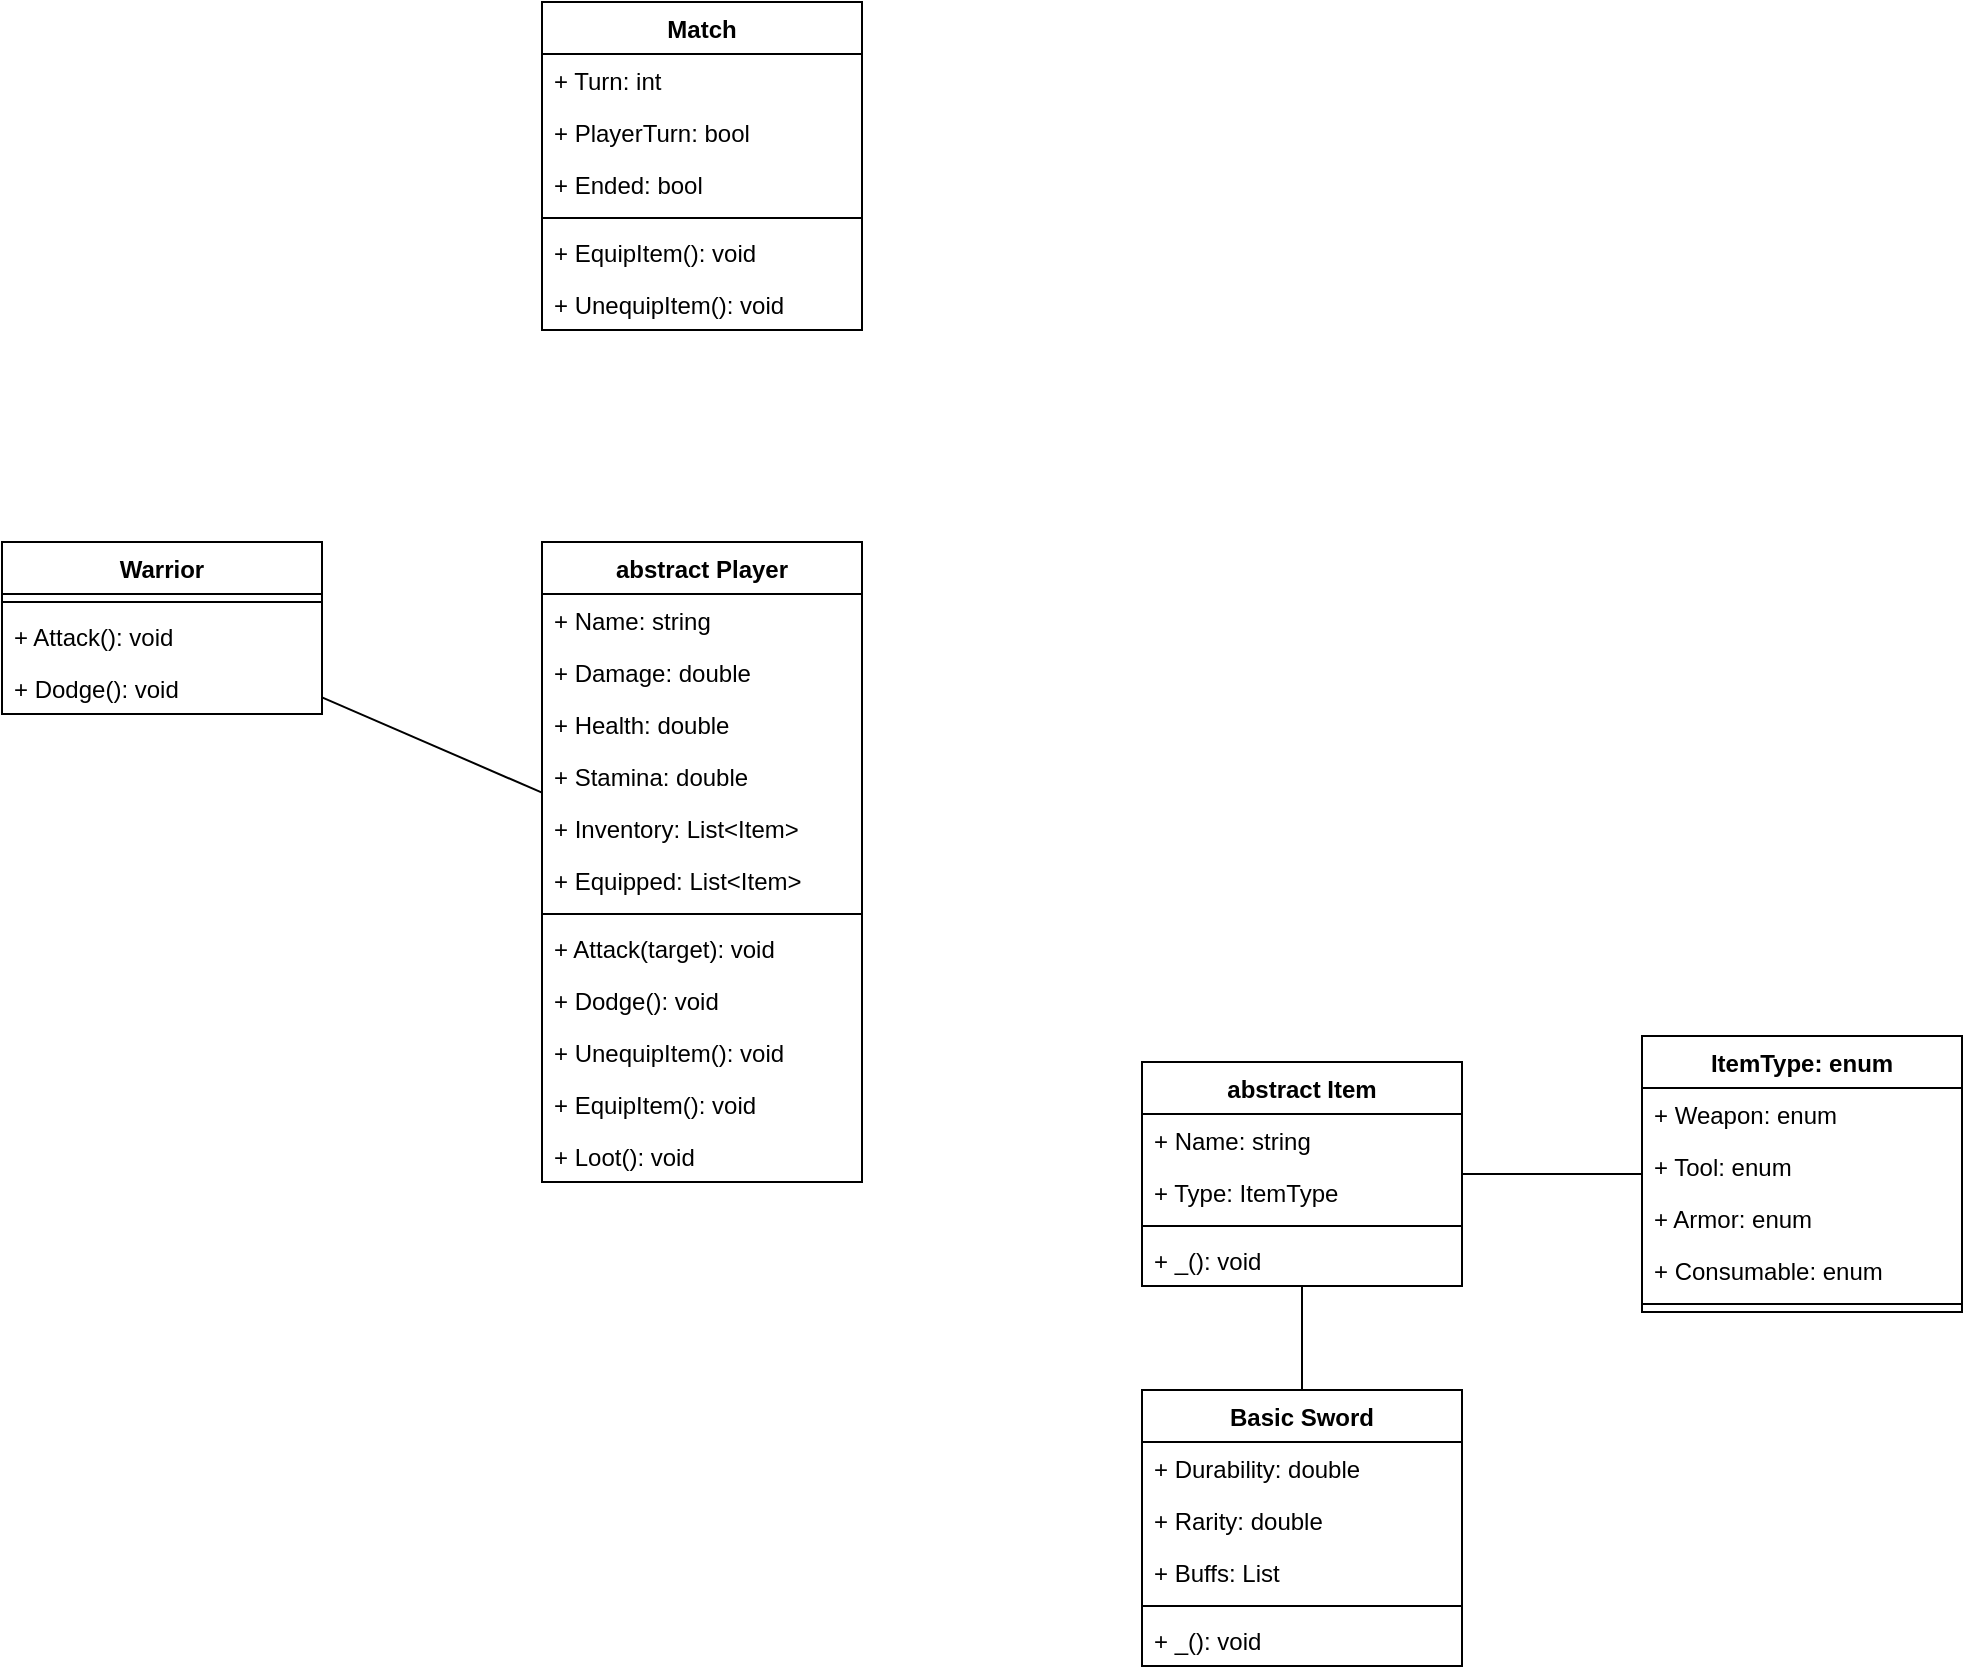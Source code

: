 <mxfile version="24.0.1" type="github">
  <diagram name="Page-1" id="MeyrracWhXUNVt6unw4a">
    <mxGraphModel dx="2497" dy="1957" grid="1" gridSize="10" guides="1" tooltips="1" connect="1" arrows="1" fold="1" page="1" pageScale="1" pageWidth="850" pageHeight="1100" math="0" shadow="0">
      <root>
        <mxCell id="0" />
        <mxCell id="1" parent="0" />
        <mxCell id="INNAvhgCXLDtdrIr72iL-7" value="abstract Player" style="swimlane;fontStyle=1;align=center;verticalAlign=top;childLayout=stackLayout;horizontal=1;startSize=26;horizontalStack=0;resizeParent=1;resizeParentMax=0;resizeLast=0;collapsible=1;marginBottom=0;whiteSpace=wrap;html=1;" parent="1" vertex="1">
          <mxGeometry x="80" y="140" width="160" height="320" as="geometry" />
        </mxCell>
        <mxCell id="INNAvhgCXLDtdrIr72iL-11" value="+ Name: string" style="text;strokeColor=none;fillColor=none;align=left;verticalAlign=top;spacingLeft=4;spacingRight=4;overflow=hidden;rotatable=0;points=[[0,0.5],[1,0.5]];portConstraint=eastwest;whiteSpace=wrap;html=1;" parent="INNAvhgCXLDtdrIr72iL-7" vertex="1">
          <mxGeometry y="26" width="160" height="26" as="geometry" />
        </mxCell>
        <mxCell id="INNAvhgCXLDtdrIr72iL-15" value="+ Damage: double" style="text;strokeColor=none;fillColor=none;align=left;verticalAlign=top;spacingLeft=4;spacingRight=4;overflow=hidden;rotatable=0;points=[[0,0.5],[1,0.5]];portConstraint=eastwest;whiteSpace=wrap;html=1;" parent="INNAvhgCXLDtdrIr72iL-7" vertex="1">
          <mxGeometry y="52" width="160" height="26" as="geometry" />
        </mxCell>
        <mxCell id="INNAvhgCXLDtdrIr72iL-12" value="+ Health: double" style="text;strokeColor=none;fillColor=none;align=left;verticalAlign=top;spacingLeft=4;spacingRight=4;overflow=hidden;rotatable=0;points=[[0,0.5],[1,0.5]];portConstraint=eastwest;whiteSpace=wrap;html=1;" parent="INNAvhgCXLDtdrIr72iL-7" vertex="1">
          <mxGeometry y="78" width="160" height="26" as="geometry" />
        </mxCell>
        <mxCell id="INNAvhgCXLDtdrIr72iL-13" value="+ Stamina: double" style="text;strokeColor=none;fillColor=none;align=left;verticalAlign=top;spacingLeft=4;spacingRight=4;overflow=hidden;rotatable=0;points=[[0,0.5],[1,0.5]];portConstraint=eastwest;whiteSpace=wrap;html=1;" parent="INNAvhgCXLDtdrIr72iL-7" vertex="1">
          <mxGeometry y="104" width="160" height="26" as="geometry" />
        </mxCell>
        <mxCell id="INNAvhgCXLDtdrIr72iL-8" value="+ Inventory: List&amp;lt;Item&amp;gt;&lt;div&gt;&lt;br&gt;&lt;/div&gt;" style="text;strokeColor=none;fillColor=none;align=left;verticalAlign=top;spacingLeft=4;spacingRight=4;overflow=hidden;rotatable=0;points=[[0,0.5],[1,0.5]];portConstraint=eastwest;whiteSpace=wrap;html=1;" parent="INNAvhgCXLDtdrIr72iL-7" vertex="1">
          <mxGeometry y="130" width="160" height="26" as="geometry" />
        </mxCell>
        <mxCell id="INNAvhgCXLDtdrIr72iL-33" value="+ Equipped: List&amp;lt;Item&amp;gt;" style="text;strokeColor=none;fillColor=none;align=left;verticalAlign=top;spacingLeft=4;spacingRight=4;overflow=hidden;rotatable=0;points=[[0,0.5],[1,0.5]];portConstraint=eastwest;whiteSpace=wrap;html=1;" parent="INNAvhgCXLDtdrIr72iL-7" vertex="1">
          <mxGeometry y="156" width="160" height="26" as="geometry" />
        </mxCell>
        <mxCell id="INNAvhgCXLDtdrIr72iL-9" value="" style="line;strokeWidth=1;fillColor=none;align=left;verticalAlign=middle;spacingTop=-1;spacingLeft=3;spacingRight=3;rotatable=0;labelPosition=right;points=[];portConstraint=eastwest;strokeColor=inherit;" parent="INNAvhgCXLDtdrIr72iL-7" vertex="1">
          <mxGeometry y="182" width="160" height="8" as="geometry" />
        </mxCell>
        <mxCell id="INNAvhgCXLDtdrIr72iL-10" value="+ Attack(target): void" style="text;strokeColor=none;fillColor=none;align=left;verticalAlign=top;spacingLeft=4;spacingRight=4;overflow=hidden;rotatable=0;points=[[0,0.5],[1,0.5]];portConstraint=eastwest;whiteSpace=wrap;html=1;" parent="INNAvhgCXLDtdrIr72iL-7" vertex="1">
          <mxGeometry y="190" width="160" height="26" as="geometry" />
        </mxCell>
        <mxCell id="INNAvhgCXLDtdrIr72iL-14" value="+ Dodge(): void" style="text;strokeColor=none;fillColor=none;align=left;verticalAlign=top;spacingLeft=4;spacingRight=4;overflow=hidden;rotatable=0;points=[[0,0.5],[1,0.5]];portConstraint=eastwest;whiteSpace=wrap;html=1;" parent="INNAvhgCXLDtdrIr72iL-7" vertex="1">
          <mxGeometry y="216" width="160" height="26" as="geometry" />
        </mxCell>
        <mxCell id="INNAvhgCXLDtdrIr72iL-26" value="+ UnequipItem(): void" style="text;strokeColor=none;fillColor=none;align=left;verticalAlign=top;spacingLeft=4;spacingRight=4;overflow=hidden;rotatable=0;points=[[0,0.5],[1,0.5]];portConstraint=eastwest;whiteSpace=wrap;html=1;" parent="INNAvhgCXLDtdrIr72iL-7" vertex="1">
          <mxGeometry y="242" width="160" height="26" as="geometry" />
        </mxCell>
        <mxCell id="INNAvhgCXLDtdrIr72iL-25" value="+ EquipItem(): void" style="text;strokeColor=none;fillColor=none;align=left;verticalAlign=top;spacingLeft=4;spacingRight=4;overflow=hidden;rotatable=0;points=[[0,0.5],[1,0.5]];portConstraint=eastwest;whiteSpace=wrap;html=1;" parent="INNAvhgCXLDtdrIr72iL-7" vertex="1">
          <mxGeometry y="268" width="160" height="26" as="geometry" />
        </mxCell>
        <mxCell id="INNAvhgCXLDtdrIr72iL-77" value="+ Loot(): void" style="text;strokeColor=none;fillColor=none;align=left;verticalAlign=top;spacingLeft=4;spacingRight=4;overflow=hidden;rotatable=0;points=[[0,0.5],[1,0.5]];portConstraint=eastwest;whiteSpace=wrap;html=1;" parent="INNAvhgCXLDtdrIr72iL-7" vertex="1">
          <mxGeometry y="294" width="160" height="26" as="geometry" />
        </mxCell>
        <mxCell id="INNAvhgCXLDtdrIr72iL-27" value="abstract Item" style="swimlane;fontStyle=1;align=center;verticalAlign=top;childLayout=stackLayout;horizontal=1;startSize=26;horizontalStack=0;resizeParent=1;resizeParentMax=0;resizeLast=0;collapsible=1;marginBottom=0;whiteSpace=wrap;html=1;" parent="1" vertex="1">
          <mxGeometry x="380" y="400" width="160" height="112" as="geometry">
            <mxRectangle x="380" y="330" width="110" height="30" as="alternateBounds" />
          </mxGeometry>
        </mxCell>
        <mxCell id="INNAvhgCXLDtdrIr72iL-28" value="+ Name: string" style="text;strokeColor=none;fillColor=none;align=left;verticalAlign=top;spacingLeft=4;spacingRight=4;overflow=hidden;rotatable=0;points=[[0,0.5],[1,0.5]];portConstraint=eastwest;whiteSpace=wrap;html=1;" parent="INNAvhgCXLDtdrIr72iL-27" vertex="1">
          <mxGeometry y="26" width="160" height="26" as="geometry" />
        </mxCell>
        <mxCell id="INNAvhgCXLDtdrIr72iL-32" value="+ Type: ItemType" style="text;strokeColor=none;fillColor=none;align=left;verticalAlign=top;spacingLeft=4;spacingRight=4;overflow=hidden;rotatable=0;points=[[0,0.5],[1,0.5]];portConstraint=eastwest;whiteSpace=wrap;html=1;" parent="INNAvhgCXLDtdrIr72iL-27" vertex="1">
          <mxGeometry y="52" width="160" height="26" as="geometry" />
        </mxCell>
        <mxCell id="INNAvhgCXLDtdrIr72iL-29" value="" style="line;strokeWidth=1;fillColor=none;align=left;verticalAlign=middle;spacingTop=-1;spacingLeft=3;spacingRight=3;rotatable=0;labelPosition=right;points=[];portConstraint=eastwest;strokeColor=inherit;" parent="INNAvhgCXLDtdrIr72iL-27" vertex="1">
          <mxGeometry y="78" width="160" height="8" as="geometry" />
        </mxCell>
        <mxCell id="INNAvhgCXLDtdrIr72iL-31" value="+ _(): void" style="text;strokeColor=none;fillColor=none;align=left;verticalAlign=top;spacingLeft=4;spacingRight=4;overflow=hidden;rotatable=0;points=[[0,0.5],[1,0.5]];portConstraint=eastwest;whiteSpace=wrap;html=1;" parent="INNAvhgCXLDtdrIr72iL-27" vertex="1">
          <mxGeometry y="86" width="160" height="26" as="geometry" />
        </mxCell>
        <mxCell id="INNAvhgCXLDtdrIr72iL-35" value="Basic Sword" style="swimlane;fontStyle=1;align=center;verticalAlign=top;childLayout=stackLayout;horizontal=1;startSize=26;horizontalStack=0;resizeParent=1;resizeParentMax=0;resizeLast=0;collapsible=1;marginBottom=0;whiteSpace=wrap;html=1;" parent="1" vertex="1">
          <mxGeometry x="380" y="564" width="160" height="138" as="geometry">
            <mxRectangle x="380" y="330" width="110" height="30" as="alternateBounds" />
          </mxGeometry>
        </mxCell>
        <mxCell id="INNAvhgCXLDtdrIr72iL-42" value="+ Durability: double" style="text;strokeColor=none;fillColor=none;align=left;verticalAlign=top;spacingLeft=4;spacingRight=4;overflow=hidden;rotatable=0;points=[[0,0.5],[1,0.5]];portConstraint=eastwest;whiteSpace=wrap;html=1;" parent="INNAvhgCXLDtdrIr72iL-35" vertex="1">
          <mxGeometry y="26" width="160" height="26" as="geometry" />
        </mxCell>
        <mxCell id="XPVsZNcO-LbTjGqOtgtG-1" value="+ Rarity: double" style="text;strokeColor=none;fillColor=none;align=left;verticalAlign=top;spacingLeft=4;spacingRight=4;overflow=hidden;rotatable=0;points=[[0,0.5],[1,0.5]];portConstraint=eastwest;whiteSpace=wrap;html=1;" vertex="1" parent="INNAvhgCXLDtdrIr72iL-35">
          <mxGeometry y="52" width="160" height="26" as="geometry" />
        </mxCell>
        <mxCell id="INNAvhgCXLDtdrIr72iL-16" value="+ Buffs: List" style="text;strokeColor=none;fillColor=none;align=left;verticalAlign=top;spacingLeft=4;spacingRight=4;overflow=hidden;rotatable=0;points=[[0,0.5],[1,0.5]];portConstraint=eastwest;whiteSpace=wrap;html=1;" parent="INNAvhgCXLDtdrIr72iL-35" vertex="1">
          <mxGeometry y="78" width="160" height="26" as="geometry" />
        </mxCell>
        <mxCell id="INNAvhgCXLDtdrIr72iL-38" value="" style="line;strokeWidth=1;fillColor=none;align=left;verticalAlign=middle;spacingTop=-1;spacingLeft=3;spacingRight=3;rotatable=0;labelPosition=right;points=[];portConstraint=eastwest;strokeColor=inherit;" parent="INNAvhgCXLDtdrIr72iL-35" vertex="1">
          <mxGeometry y="104" width="160" height="8" as="geometry" />
        </mxCell>
        <mxCell id="INNAvhgCXLDtdrIr72iL-39" value="+ _(): void" style="text;strokeColor=none;fillColor=none;align=left;verticalAlign=top;spacingLeft=4;spacingRight=4;overflow=hidden;rotatable=0;points=[[0,0.5],[1,0.5]];portConstraint=eastwest;whiteSpace=wrap;html=1;" parent="INNAvhgCXLDtdrIr72iL-35" vertex="1">
          <mxGeometry y="112" width="160" height="26" as="geometry" />
        </mxCell>
        <mxCell id="INNAvhgCXLDtdrIr72iL-41" value="" style="endArrow=none;html=1;rounded=0;exitX=0.5;exitY=0;exitDx=0;exitDy=0;" parent="1" source="INNAvhgCXLDtdrIr72iL-35" target="INNAvhgCXLDtdrIr72iL-31" edge="1">
          <mxGeometry width="50" height="50" relative="1" as="geometry">
            <mxPoint x="400" y="410" as="sourcePoint" />
            <mxPoint x="450" y="360" as="targetPoint" />
          </mxGeometry>
        </mxCell>
        <mxCell id="INNAvhgCXLDtdrIr72iL-50" value="ItemType: enum" style="swimlane;fontStyle=1;align=center;verticalAlign=top;childLayout=stackLayout;horizontal=1;startSize=26;horizontalStack=0;resizeParent=1;resizeParentMax=0;resizeLast=0;collapsible=1;marginBottom=0;whiteSpace=wrap;html=1;" parent="1" vertex="1">
          <mxGeometry x="630" y="387" width="160" height="138" as="geometry">
            <mxRectangle x="380" y="330" width="110" height="30" as="alternateBounds" />
          </mxGeometry>
        </mxCell>
        <mxCell id="INNAvhgCXLDtdrIr72iL-55" value="+ Weapon: enum" style="text;strokeColor=none;fillColor=none;align=left;verticalAlign=top;spacingLeft=4;spacingRight=4;overflow=hidden;rotatable=0;points=[[0,0.5],[1,0.5]];portConstraint=eastwest;whiteSpace=wrap;html=1;" parent="INNAvhgCXLDtdrIr72iL-50" vertex="1">
          <mxGeometry y="26" width="160" height="26" as="geometry" />
        </mxCell>
        <mxCell id="INNAvhgCXLDtdrIr72iL-51" value="+ Tool: enum" style="text;strokeColor=none;fillColor=none;align=left;verticalAlign=top;spacingLeft=4;spacingRight=4;overflow=hidden;rotatable=0;points=[[0,0.5],[1,0.5]];portConstraint=eastwest;whiteSpace=wrap;html=1;" parent="INNAvhgCXLDtdrIr72iL-50" vertex="1">
          <mxGeometry y="52" width="160" height="26" as="geometry" />
        </mxCell>
        <mxCell id="INNAvhgCXLDtdrIr72iL-58" value="+ Armor: enum" style="text;strokeColor=none;fillColor=none;align=left;verticalAlign=top;spacingLeft=4;spacingRight=4;overflow=hidden;rotatable=0;points=[[0,0.5],[1,0.5]];portConstraint=eastwest;whiteSpace=wrap;html=1;" parent="INNAvhgCXLDtdrIr72iL-50" vertex="1">
          <mxGeometry y="78" width="160" height="26" as="geometry" />
        </mxCell>
        <mxCell id="INNAvhgCXLDtdrIr72iL-57" value="+ Consumable: enum" style="text;strokeColor=none;fillColor=none;align=left;verticalAlign=top;spacingLeft=4;spacingRight=4;overflow=hidden;rotatable=0;points=[[0,0.5],[1,0.5]];portConstraint=eastwest;whiteSpace=wrap;html=1;" parent="INNAvhgCXLDtdrIr72iL-50" vertex="1">
          <mxGeometry y="104" width="160" height="26" as="geometry" />
        </mxCell>
        <mxCell id="INNAvhgCXLDtdrIr72iL-53" value="" style="line;strokeWidth=1;fillColor=none;align=left;verticalAlign=middle;spacingTop=-1;spacingLeft=3;spacingRight=3;rotatable=0;labelPosition=right;points=[];portConstraint=eastwest;strokeColor=inherit;" parent="INNAvhgCXLDtdrIr72iL-50" vertex="1">
          <mxGeometry y="130" width="160" height="8" as="geometry" />
        </mxCell>
        <mxCell id="INNAvhgCXLDtdrIr72iL-59" value="" style="endArrow=none;html=1;rounded=0;" parent="1" source="INNAvhgCXLDtdrIr72iL-27" target="INNAvhgCXLDtdrIr72iL-50" edge="1">
          <mxGeometry width="50" height="50" relative="1" as="geometry">
            <mxPoint x="410" y="340" as="sourcePoint" />
            <mxPoint x="460" y="290" as="targetPoint" />
          </mxGeometry>
        </mxCell>
        <mxCell id="INNAvhgCXLDtdrIr72iL-65" value="Warrior&lt;div&gt;&lt;br&gt;&lt;/div&gt;" style="swimlane;fontStyle=1;align=center;verticalAlign=top;childLayout=stackLayout;horizontal=1;startSize=26;horizontalStack=0;resizeParent=1;resizeParentMax=0;resizeLast=0;collapsible=1;marginBottom=0;whiteSpace=wrap;html=1;" parent="1" vertex="1">
          <mxGeometry x="-190" y="140" width="160" height="86" as="geometry" />
        </mxCell>
        <mxCell id="INNAvhgCXLDtdrIr72iL-72" value="" style="line;strokeWidth=1;fillColor=none;align=left;verticalAlign=middle;spacingTop=-1;spacingLeft=3;spacingRight=3;rotatable=0;labelPosition=right;points=[];portConstraint=eastwest;strokeColor=inherit;" parent="INNAvhgCXLDtdrIr72iL-65" vertex="1">
          <mxGeometry y="26" width="160" height="8" as="geometry" />
        </mxCell>
        <mxCell id="INNAvhgCXLDtdrIr72iL-73" value="+ Attack(): void" style="text;strokeColor=none;fillColor=none;align=left;verticalAlign=top;spacingLeft=4;spacingRight=4;overflow=hidden;rotatable=0;points=[[0,0.5],[1,0.5]];portConstraint=eastwest;whiteSpace=wrap;html=1;" parent="INNAvhgCXLDtdrIr72iL-65" vertex="1">
          <mxGeometry y="34" width="160" height="26" as="geometry" />
        </mxCell>
        <mxCell id="INNAvhgCXLDtdrIr72iL-74" value="+ Dodge(): void" style="text;strokeColor=none;fillColor=none;align=left;verticalAlign=top;spacingLeft=4;spacingRight=4;overflow=hidden;rotatable=0;points=[[0,0.5],[1,0.5]];portConstraint=eastwest;whiteSpace=wrap;html=1;" parent="INNAvhgCXLDtdrIr72iL-65" vertex="1">
          <mxGeometry y="60" width="160" height="26" as="geometry" />
        </mxCell>
        <mxCell id="INNAvhgCXLDtdrIr72iL-75" value="" style="endArrow=none;html=1;rounded=0;" parent="1" source="INNAvhgCXLDtdrIr72iL-7" target="INNAvhgCXLDtdrIr72iL-65" edge="1">
          <mxGeometry width="50" height="50" relative="1" as="geometry">
            <mxPoint x="410" y="370" as="sourcePoint" />
            <mxPoint x="460" y="320" as="targetPoint" />
          </mxGeometry>
        </mxCell>
        <mxCell id="INNAvhgCXLDtdrIr72iL-78" value="Match" style="swimlane;fontStyle=1;align=center;verticalAlign=top;childLayout=stackLayout;horizontal=1;startSize=26;horizontalStack=0;resizeParent=1;resizeParentMax=0;resizeLast=0;collapsible=1;marginBottom=0;whiteSpace=wrap;html=1;" parent="1" vertex="1">
          <mxGeometry x="80" y="-130" width="160" height="164" as="geometry" />
        </mxCell>
        <mxCell id="INNAvhgCXLDtdrIr72iL-79" value="+ Turn: int" style="text;strokeColor=none;fillColor=none;align=left;verticalAlign=top;spacingLeft=4;spacingRight=4;overflow=hidden;rotatable=0;points=[[0,0.5],[1,0.5]];portConstraint=eastwest;whiteSpace=wrap;html=1;" parent="INNAvhgCXLDtdrIr72iL-78" vertex="1">
          <mxGeometry y="26" width="160" height="26" as="geometry" />
        </mxCell>
        <mxCell id="INNAvhgCXLDtdrIr72iL-83" value="+ PlayerTurn: bool" style="text;strokeColor=none;fillColor=none;align=left;verticalAlign=top;spacingLeft=4;spacingRight=4;overflow=hidden;rotatable=0;points=[[0,0.5],[1,0.5]];portConstraint=eastwest;whiteSpace=wrap;html=1;" parent="INNAvhgCXLDtdrIr72iL-78" vertex="1">
          <mxGeometry y="52" width="160" height="26" as="geometry" />
        </mxCell>
        <mxCell id="INNAvhgCXLDtdrIr72iL-84" value="+ Ended: bool" style="text;strokeColor=none;fillColor=none;align=left;verticalAlign=top;spacingLeft=4;spacingRight=4;overflow=hidden;rotatable=0;points=[[0,0.5],[1,0.5]];portConstraint=eastwest;whiteSpace=wrap;html=1;" parent="INNAvhgCXLDtdrIr72iL-78" vertex="1">
          <mxGeometry y="78" width="160" height="26" as="geometry" />
        </mxCell>
        <mxCell id="INNAvhgCXLDtdrIr72iL-80" value="" style="line;strokeWidth=1;fillColor=none;align=left;verticalAlign=middle;spacingTop=-1;spacingLeft=3;spacingRight=3;rotatable=0;labelPosition=right;points=[];portConstraint=eastwest;strokeColor=inherit;" parent="INNAvhgCXLDtdrIr72iL-78" vertex="1">
          <mxGeometry y="104" width="160" height="8" as="geometry" />
        </mxCell>
        <mxCell id="INNAvhgCXLDtdrIr72iL-81" value="+ EquipItem(): void" style="text;strokeColor=none;fillColor=none;align=left;verticalAlign=top;spacingLeft=4;spacingRight=4;overflow=hidden;rotatable=0;points=[[0,0.5],[1,0.5]];portConstraint=eastwest;whiteSpace=wrap;html=1;" parent="INNAvhgCXLDtdrIr72iL-78" vertex="1">
          <mxGeometry y="112" width="160" height="26" as="geometry" />
        </mxCell>
        <mxCell id="INNAvhgCXLDtdrIr72iL-82" value="+ UnequipItem(): void" style="text;strokeColor=none;fillColor=none;align=left;verticalAlign=top;spacingLeft=4;spacingRight=4;overflow=hidden;rotatable=0;points=[[0,0.5],[1,0.5]];portConstraint=eastwest;whiteSpace=wrap;html=1;" parent="INNAvhgCXLDtdrIr72iL-78" vertex="1">
          <mxGeometry y="138" width="160" height="26" as="geometry" />
        </mxCell>
      </root>
    </mxGraphModel>
  </diagram>
</mxfile>
